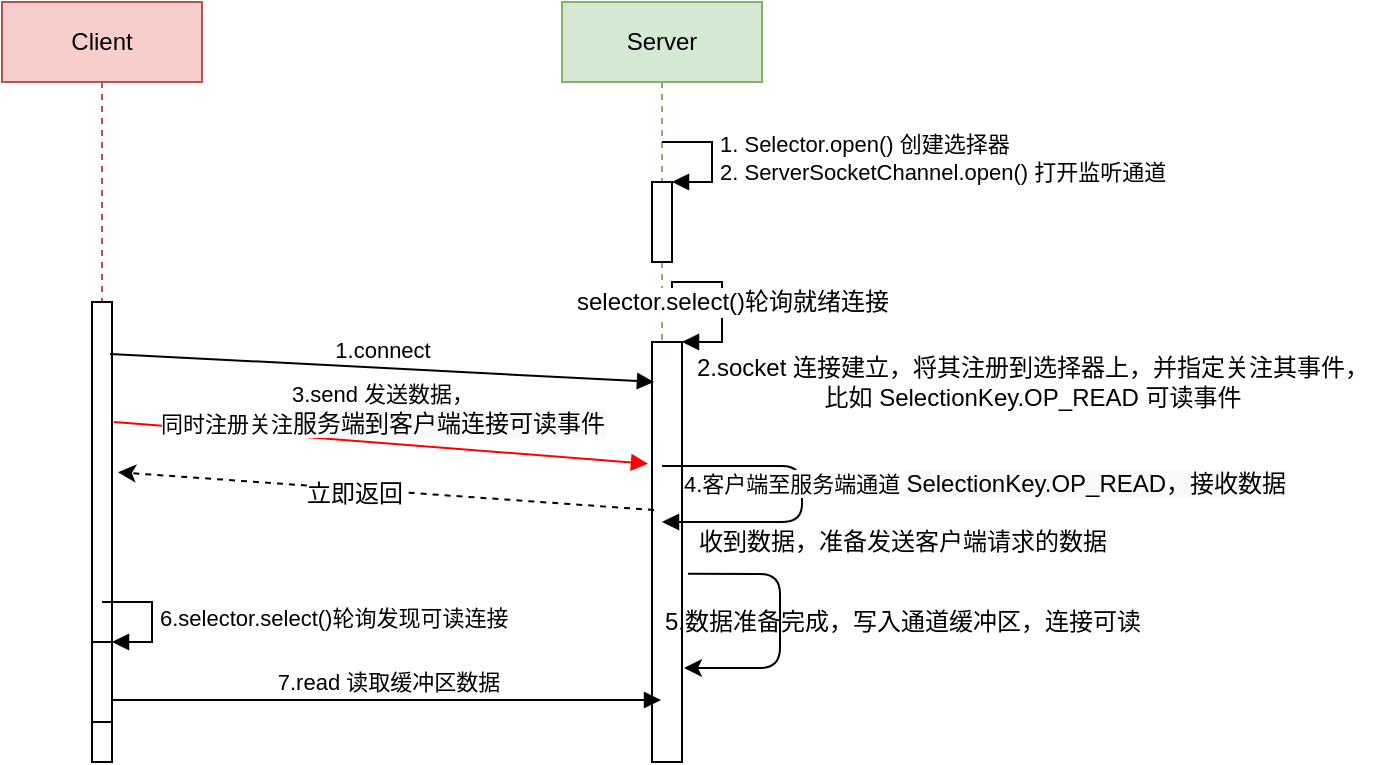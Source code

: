 <mxfile version="12.8.8" type="github"><diagram id="QY-BEr07iG2nazsXIPME" name="Page-1"><mxGraphModel dx="1412" dy="851" grid="1" gridSize="10" guides="1" tooltips="1" connect="1" arrows="1" fold="1" page="1" pageScale="1" pageWidth="850" pageHeight="1100" math="0" shadow="0"><root><mxCell id="0"/><mxCell id="1" parent="0"/><mxCell id="mrsmtRNVJ3jS9vpmie5T-15" value="Client" style="shape=umlLifeline;perimeter=lifelinePerimeter;whiteSpace=wrap;html=1;container=1;collapsible=0;recursiveResize=0;outlineConnect=0;fillColor=#f8cecc;strokeColor=#b85450;" vertex="1" parent="1"><mxGeometry x="120" y="40" width="100" height="380" as="geometry"/></mxCell><mxCell id="mrsmtRNVJ3jS9vpmie5T-16" value="" style="html=1;points=[];perimeter=orthogonalPerimeter;" vertex="1" parent="mrsmtRNVJ3jS9vpmie5T-15"><mxGeometry x="45" y="150" width="10" height="230" as="geometry"/></mxCell><mxCell id="mrsmtRNVJ3jS9vpmie5T-45" value="" style="html=1;points=[];perimeter=orthogonalPerimeter;" vertex="1" parent="mrsmtRNVJ3jS9vpmie5T-15"><mxGeometry x="45" y="320" width="10" height="40" as="geometry"/></mxCell><mxCell id="mrsmtRNVJ3jS9vpmie5T-46" value="6.selector.select()轮询发现可读连接" style="edgeStyle=orthogonalEdgeStyle;html=1;align=left;spacingLeft=2;endArrow=block;rounded=0;entryX=1;entryY=0;" edge="1" target="mrsmtRNVJ3jS9vpmie5T-45" parent="mrsmtRNVJ3jS9vpmie5T-15"><mxGeometry relative="1" as="geometry"><mxPoint x="50" y="300" as="sourcePoint"/><Array as="points"><mxPoint x="75" y="300"/></Array></mxGeometry></mxCell><mxCell id="mrsmtRNVJ3jS9vpmie5T-18" value="Server" style="shape=umlLifeline;perimeter=lifelinePerimeter;whiteSpace=wrap;html=1;container=1;collapsible=0;recursiveResize=0;outlineConnect=0;fillColor=#d5e8d4;strokeColor=#82b366;" vertex="1" parent="1"><mxGeometry x="400" y="40" width="100" height="380" as="geometry"/></mxCell><mxCell id="mrsmtRNVJ3jS9vpmie5T-19" value="" style="html=1;points=[];perimeter=orthogonalPerimeter;" vertex="1" parent="mrsmtRNVJ3jS9vpmie5T-18"><mxGeometry x="45" y="90" width="10" height="40" as="geometry"/></mxCell><mxCell id="mrsmtRNVJ3jS9vpmie5T-20" value="1.&amp;nbsp;Selector.open() 创建选择器&lt;br&gt;2. ServerSocketChannel.open() 打开监听通道" style="edgeStyle=orthogonalEdgeStyle;html=1;align=left;spacingLeft=2;endArrow=block;rounded=0;entryX=1;entryY=0;" edge="1" parent="mrsmtRNVJ3jS9vpmie5T-18" target="mrsmtRNVJ3jS9vpmie5T-19"><mxGeometry relative="1" as="geometry"><mxPoint x="50" y="70" as="sourcePoint"/><Array as="points"><mxPoint x="75" y="70"/></Array></mxGeometry></mxCell><mxCell id="mrsmtRNVJ3jS9vpmie5T-21" value="" style="edgeStyle=orthogonalEdgeStyle;html=1;align=left;spacingLeft=2;endArrow=block;rounded=0;entryX=1;entryY=0;" edge="1" parent="mrsmtRNVJ3jS9vpmie5T-18" target="mrsmtRNVJ3jS9vpmie5T-23"><mxGeometry relative="1" as="geometry"><mxPoint x="55" y="150" as="sourcePoint"/><Array as="points"><mxPoint x="55" y="140"/><mxPoint x="80" y="140"/><mxPoint x="80" y="170"/></Array></mxGeometry></mxCell><mxCell id="mrsmtRNVJ3jS9vpmie5T-22" value="selector.select()轮询就绪连接" style="text;html=1;align=center;verticalAlign=middle;resizable=0;points=[];labelBackgroundColor=#ffffff;" vertex="1" connectable="0" parent="mrsmtRNVJ3jS9vpmie5T-21"><mxGeometry x="-0.286" y="-8" relative="1" as="geometry"><mxPoint x="9" y="2" as="offset"/></mxGeometry></mxCell><mxCell id="mrsmtRNVJ3jS9vpmie5T-23" value="" style="html=1;points=[];perimeter=orthogonalPerimeter;" vertex="1" parent="mrsmtRNVJ3jS9vpmie5T-18"><mxGeometry x="45" y="170" width="15" height="210" as="geometry"/></mxCell><mxCell id="mrsmtRNVJ3jS9vpmie5T-41" value="" style="endArrow=classic;html=1;entryX=1.067;entryY=0.776;entryDx=0;entryDy=0;entryPerimeter=0;exitX=1.2;exitY=0.552;exitDx=0;exitDy=0;exitPerimeter=0;" edge="1" parent="mrsmtRNVJ3jS9vpmie5T-18" source="mrsmtRNVJ3jS9vpmie5T-23" target="mrsmtRNVJ3jS9vpmie5T-23"><mxGeometry width="50" height="50" relative="1" as="geometry"><mxPoint y="320" as="sourcePoint"/><mxPoint x="50" y="270" as="targetPoint"/><Array as="points"><mxPoint x="109" y="286"/><mxPoint x="109" y="333"/></Array></mxGeometry></mxCell><mxCell id="mrsmtRNVJ3jS9vpmie5T-24" value="1.connect" style="html=1;verticalAlign=bottom;endArrow=block;exitX=0.9;exitY=0.113;exitDx=0;exitDy=0;exitPerimeter=0;entryX=0.067;entryY=0.095;entryDx=0;entryDy=0;entryPerimeter=0;" edge="1" parent="1" source="mrsmtRNVJ3jS9vpmie5T-16" target="mrsmtRNVJ3jS9vpmie5T-23"><mxGeometry width="80" relative="1" as="geometry"><mxPoint x="174" y="179.04" as="sourcePoint"/><mxPoint x="450" y="220" as="targetPoint"/></mxGeometry></mxCell><mxCell id="mrsmtRNVJ3jS9vpmie5T-25" value="3.send 发送数据，&lt;br&gt;同时注册关注&lt;span style=&quot;font-size: 12px ; background-color: rgb(248 , 249 , 250)&quot;&gt;服务端到客户端连接可读事件&lt;/span&gt;" style="html=1;verticalAlign=bottom;endArrow=block;entryX=-0.133;entryY=0.29;entryDx=0;entryDy=0;entryPerimeter=0;strokeColor=#FF0000;" edge="1" parent="1" target="mrsmtRNVJ3jS9vpmie5T-23"><mxGeometry x="0.003" width="80" relative="1" as="geometry"><mxPoint x="176" y="250" as="sourcePoint"/><mxPoint x="446" y="271.04" as="targetPoint"/><mxPoint as="offset"/></mxGeometry></mxCell><mxCell id="mrsmtRNVJ3jS9vpmie5T-26" value="4.客户端至服务端通道&amp;nbsp;&lt;span style=&quot;font-size: 12px ; background-color: rgb(248 , 249 , 250)&quot;&gt;SelectionKey.OP_READ，接收数据&lt;/span&gt;" style="html=1;verticalAlign=bottom;endArrow=block;" edge="1" parent="1" source="mrsmtRNVJ3jS9vpmie5T-18" target="mrsmtRNVJ3jS9vpmie5T-18"><mxGeometry x="0.166" y="-91" width="80" relative="1" as="geometry"><mxPoint x="380" y="430" as="sourcePoint"/><mxPoint x="510" y="320" as="targetPoint"/><Array as="points"><mxPoint x="520" y="272"/><mxPoint x="520" y="300"/></Array><mxPoint x="91" y="81" as="offset"/></mxGeometry></mxCell><mxCell id="mrsmtRNVJ3jS9vpmie5T-27" value="收到数据，准备发送客户端请求的数据" style="text;html=1;align=center;verticalAlign=middle;resizable=0;points=[];autosize=1;" vertex="1" parent="1"><mxGeometry x="460" y="300" width="220" height="20" as="geometry"/></mxCell><mxCell id="mrsmtRNVJ3jS9vpmie5T-29" value="5.数据准备完成，写入通道缓冲区，连接可读" style="text;html=1;align=center;verticalAlign=middle;resizable=0;points=[];autosize=1;" vertex="1" parent="1"><mxGeometry x="445" y="340" width="250" height="20" as="geometry"/></mxCell><mxCell id="mrsmtRNVJ3jS9vpmie5T-31" value="&lt;span style=&quot;color: rgba(0 , 0 , 0 , 0) ; font-family: monospace ; font-size: 0px&quot;&gt;%3CmxGraphModel%3E%3Croot%3E%3CmxCell%20id%3D%220%22%2F%3E%3CmxCell%20id%3D%221%22%20parent%3D%220%22%2F%3E%3CmxCell%20id%3D%222%22%20value%3D%22%E6%94%B6%E5%88%B0%E8%AF%B7%E6%B1%82%EF%BC%8C%E4%BD%86%E6%95%B0%E6%8D%AE%E6%9C%AA%E5%87%86%E5%A4%87%E5%AE%8C%E6%AF%95%EF%BC%8C%E5%BC%80%E6%96%B0%E7%BA%BF%E7%A8%8B%E5%A4%84%E7%90%86%22%20style%3D%22text%3Bhtml%3D1%3Balign%3Dcenter%3BverticalAlign%3Dmiddle%3Bresizable%3D0%3Bpoints%3D%5B%5D%3Bautosize%3D1%3B%22%20vertex%3D%221%22%20parent%3D%221%22%3E%3CmxGeometry%20x%3D%22420%22%20y%3D%22300%22%20width%3D%22260%22%20height%3D%2220%22%20as%3D%22geometry%22%2F%3E%3C%2FmxCell%3E%3C%2Froot%3E%3C%2FmxGraphModel%3E&lt;/span&gt;" style="text;html=1;align=center;verticalAlign=middle;resizable=0;points=[];autosize=1;" vertex="1" parent="1"><mxGeometry x="522" y="238" width="20" height="20" as="geometry"/></mxCell><mxCell id="mrsmtRNVJ3jS9vpmie5T-32" value="2.socket 连接建立，将其注册到选择器上，并指定关注其事件，&lt;br&gt;比如&amp;nbsp;SelectionKey.OP_READ 可读事件" style="text;html=1;align=center;verticalAlign=middle;resizable=0;points=[];autosize=1;" vertex="1" parent="1"><mxGeometry x="460" y="215" width="350" height="30" as="geometry"/></mxCell><mxCell id="mrsmtRNVJ3jS9vpmie5T-34" value="" style="endArrow=classic;html=1;entryX=1.3;entryY=0.37;entryDx=0;entryDy=0;entryPerimeter=0;exitX=0.067;exitY=0.4;exitDx=0;exitDy=0;exitPerimeter=0;dashed=1;" edge="1" parent="1" source="mrsmtRNVJ3jS9vpmie5T-23" target="mrsmtRNVJ3jS9vpmie5T-16"><mxGeometry width="50" height="50" relative="1" as="geometry"><mxPoint x="400" y="360" as="sourcePoint"/><mxPoint x="450" y="310" as="targetPoint"/></mxGeometry></mxCell><mxCell id="mrsmtRNVJ3jS9vpmie5T-36" value="立即返回" style="text;html=1;align=center;verticalAlign=middle;resizable=0;points=[];labelBackgroundColor=#ffffff;" vertex="1" connectable="0" parent="mrsmtRNVJ3jS9vpmie5T-34"><mxGeometry x="0.119" y="2" relative="1" as="geometry"><mxPoint as="offset"/></mxGeometry></mxCell><mxCell id="mrsmtRNVJ3jS9vpmie5T-47" value="7.read 读取缓冲区数据" style="html=1;verticalAlign=bottom;endArrow=block;exitX=1;exitY=0.725;exitDx=0;exitDy=0;exitPerimeter=0;" edge="1" parent="1" source="mrsmtRNVJ3jS9vpmie5T-45" target="mrsmtRNVJ3jS9vpmie5T-18"><mxGeometry width="80" relative="1" as="geometry"><mxPoint x="380" y="340" as="sourcePoint"/><mxPoint x="460" y="340" as="targetPoint"/></mxGeometry></mxCell></root></mxGraphModel></diagram></mxfile>
